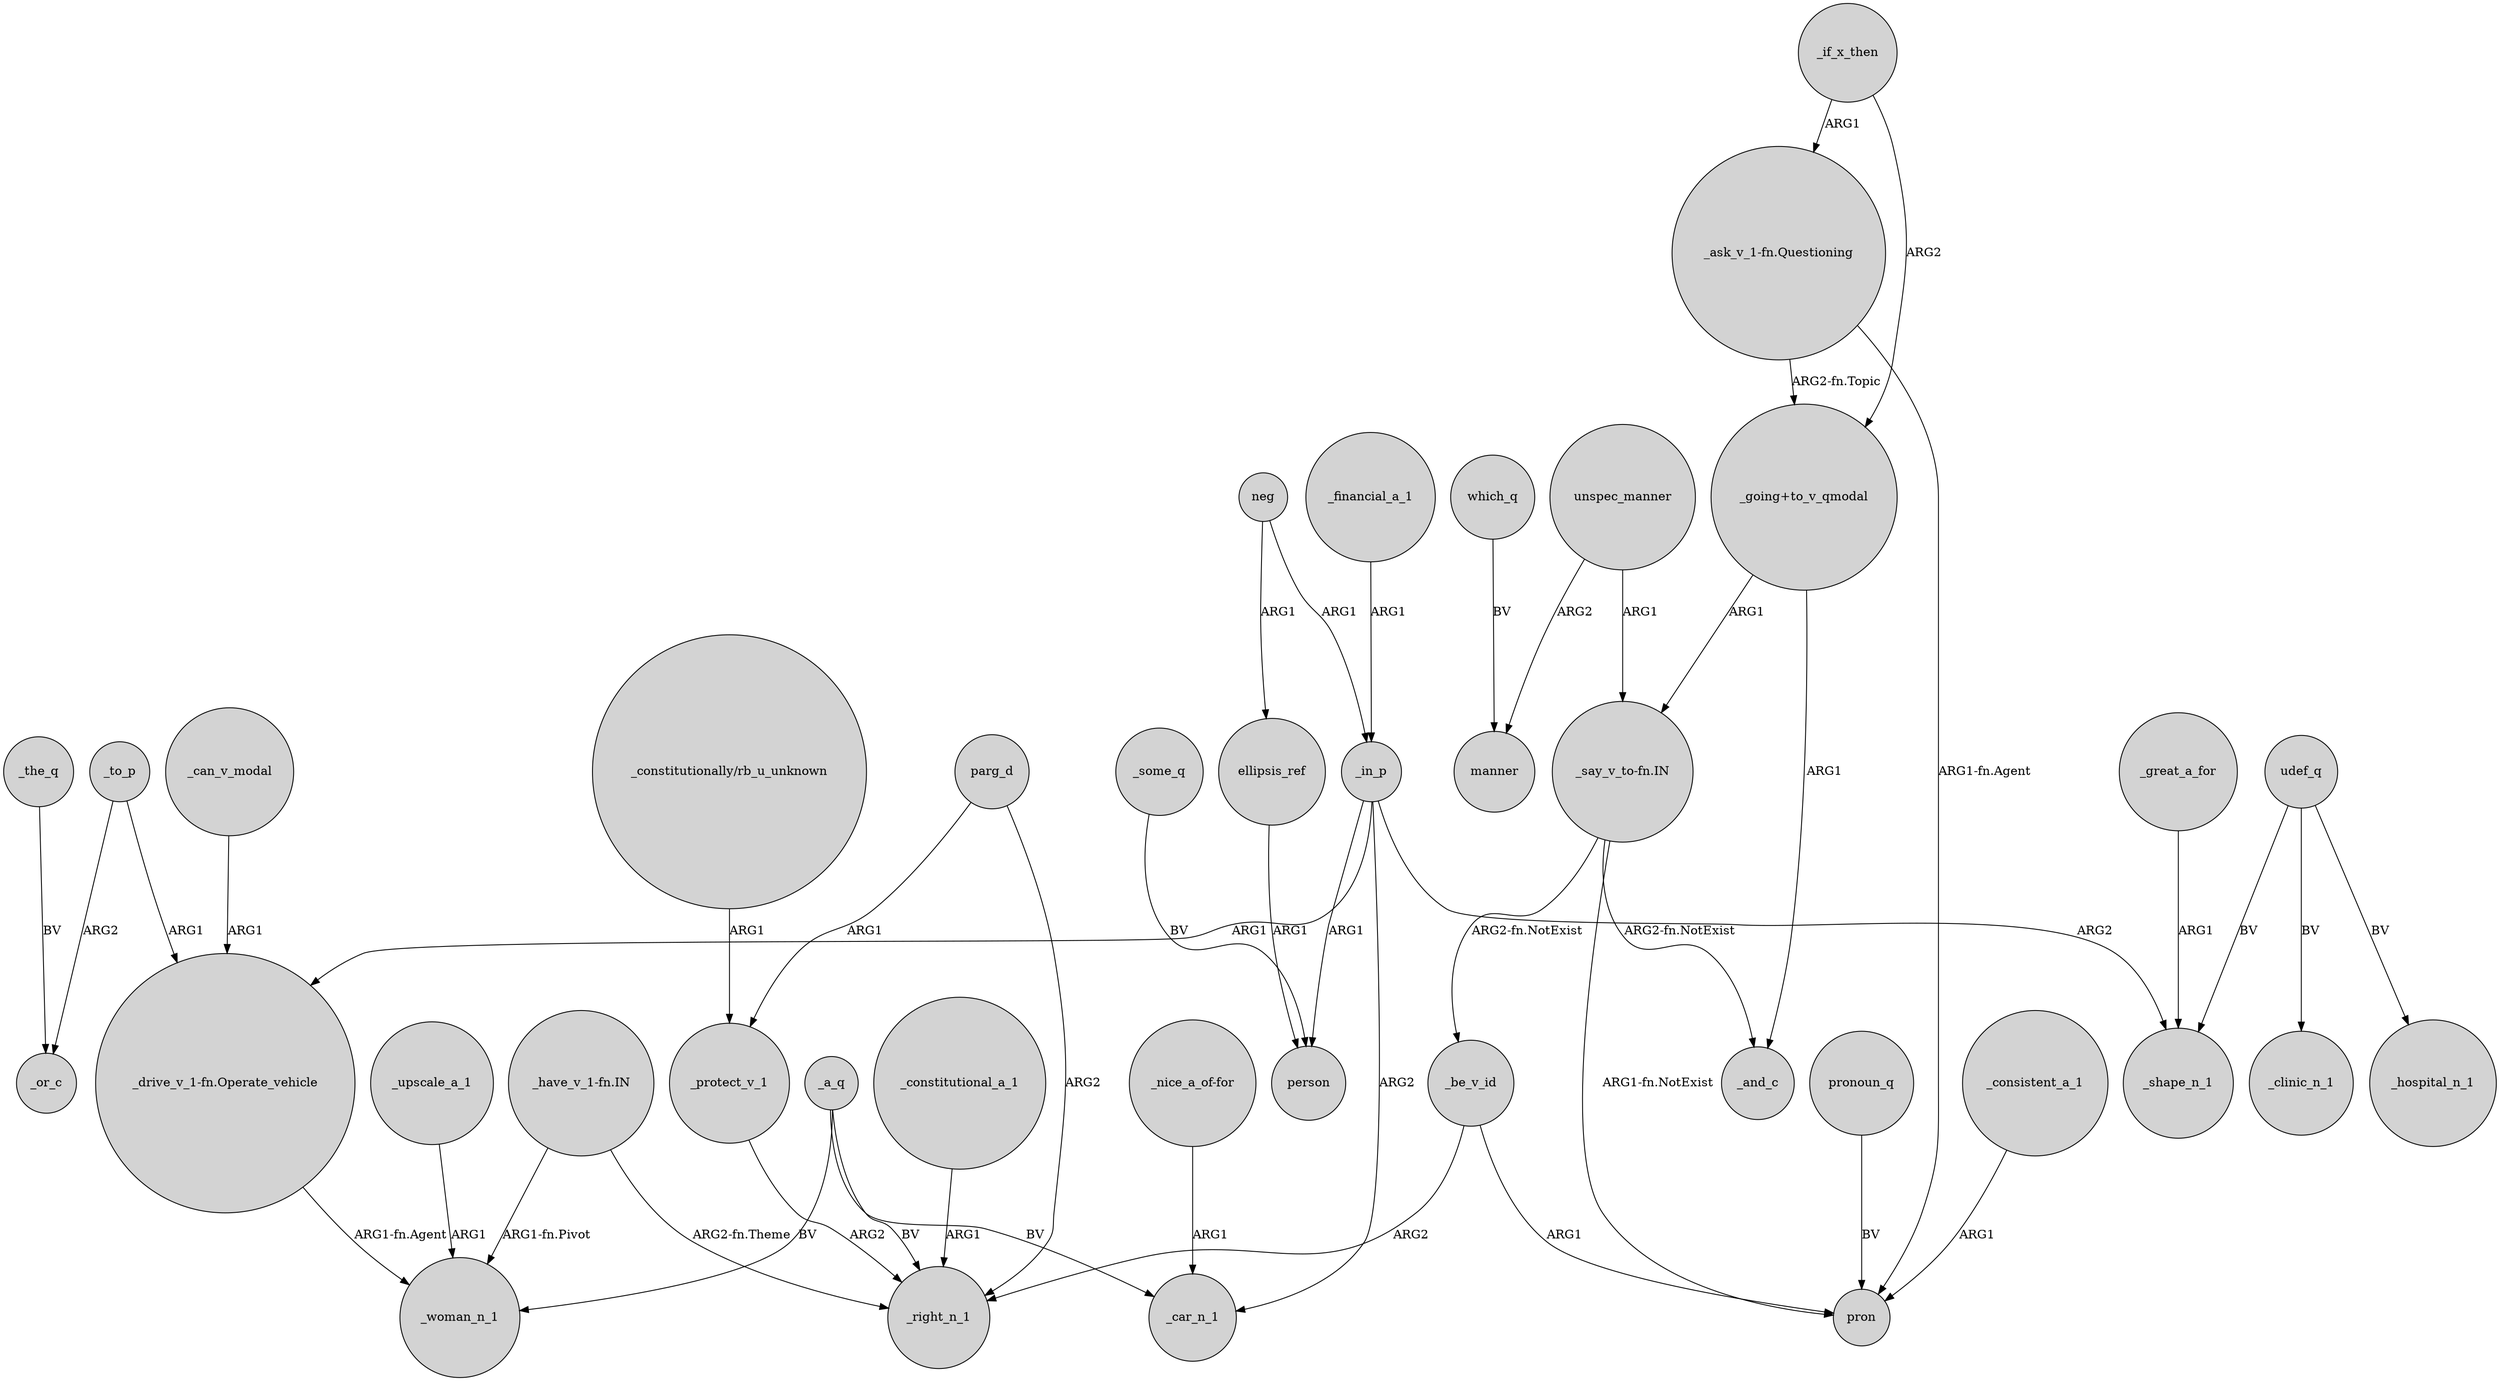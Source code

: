 digraph {
	node [shape=circle style=filled]
	_the_q -> _or_c [label=BV]
	"_going+to_v_qmodal" -> _and_c [label=ARG1]
	parg_d -> _protect_v_1 [label=ARG1]
	"_have_v_1-fn.IN" -> _right_n_1 [label="ARG2-fn.Theme"]
	"_ask_v_1-fn.Questioning" -> "_going+to_v_qmodal" [label="ARG2-fn.Topic"]
	unspec_manner -> "_say_v_to-fn.IN" [label=ARG1]
	_if_x_then -> "_going+to_v_qmodal" [label=ARG2]
	"_nice_a_of-for" -> _car_n_1 [label=ARG1]
	"_say_v_to-fn.IN" -> pron [label="ARG1-fn.NotExist"]
	_in_p -> person [label=ARG1]
	"_say_v_to-fn.IN" -> _be_v_id [label="ARG2-fn.NotExist"]
	"_constitutionally/rb_u_unknown" -> _protect_v_1 [label=ARG1]
	which_q -> manner [label=BV]
	_be_v_id -> pron [label=ARG1]
	_to_p -> _or_c [label=ARG2]
	_in_p -> "_drive_v_1-fn.Operate_vehicle" [label=ARG1]
	neg -> ellipsis_ref [label=ARG1]
	pronoun_q -> pron [label=BV]
	_a_q -> _car_n_1 [label=BV]
	"_ask_v_1-fn.Questioning" -> pron [label="ARG1-fn.Agent"]
	"_say_v_to-fn.IN" -> _and_c [label="ARG2-fn.NotExist"]
	_to_p -> "_drive_v_1-fn.Operate_vehicle" [label=ARG1]
	_some_q -> person [label=BV]
	_can_v_modal -> "_drive_v_1-fn.Operate_vehicle" [label=ARG1]
	_protect_v_1 -> _right_n_1 [label=ARG2]
	_upscale_a_1 -> _woman_n_1 [label=ARG1]
	"_drive_v_1-fn.Operate_vehicle" -> _woman_n_1 [label="ARG1-fn.Agent"]
	_great_a_for -> _shape_n_1 [label=ARG1]
	_if_x_then -> "_ask_v_1-fn.Questioning" [label=ARG1]
	udef_q -> _clinic_n_1 [label=BV]
	_financial_a_1 -> _in_p [label=ARG1]
	parg_d -> _right_n_1 [label=ARG2]
	_a_q -> _right_n_1 [label=BV]
	udef_q -> _hospital_n_1 [label=BV]
	_in_p -> _shape_n_1 [label=ARG2]
	udef_q -> _shape_n_1 [label=BV]
	neg -> _in_p [label=ARG1]
	ellipsis_ref -> person [label=ARG1]
	_consistent_a_1 -> pron [label=ARG1]
	_a_q -> _woman_n_1 [label=BV]
	"_have_v_1-fn.IN" -> _woman_n_1 [label="ARG1-fn.Pivot"]
	"_going+to_v_qmodal" -> "_say_v_to-fn.IN" [label=ARG1]
	_constitutional_a_1 -> _right_n_1 [label=ARG1]
	unspec_manner -> manner [label=ARG2]
	_be_v_id -> _right_n_1 [label=ARG2]
	_in_p -> _car_n_1 [label=ARG2]
}
